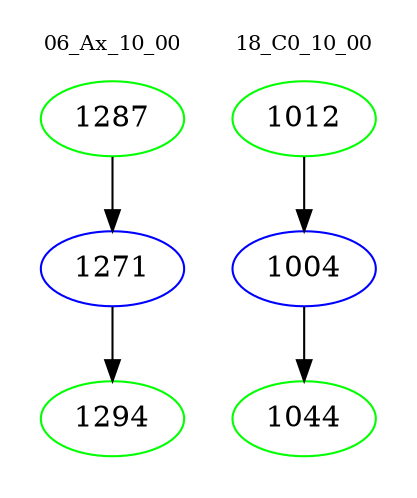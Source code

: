 digraph{
subgraph cluster_0 {
color = white
label = "06_Ax_10_00";
fontsize=10;
T0_1287 [label="1287", color="green"]
T0_1287 -> T0_1271 [color="black"]
T0_1271 [label="1271", color="blue"]
T0_1271 -> T0_1294 [color="black"]
T0_1294 [label="1294", color="green"]
}
subgraph cluster_1 {
color = white
label = "18_C0_10_00";
fontsize=10;
T1_1012 [label="1012", color="green"]
T1_1012 -> T1_1004 [color="black"]
T1_1004 [label="1004", color="blue"]
T1_1004 -> T1_1044 [color="black"]
T1_1044 [label="1044", color="green"]
}
}
